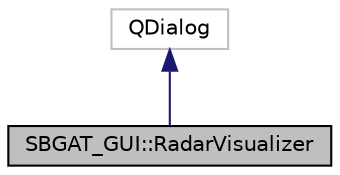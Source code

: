 digraph "SBGAT_GUI::RadarVisualizer"
{
 // LATEX_PDF_SIZE
  edge [fontname="Helvetica",fontsize="10",labelfontname="Helvetica",labelfontsize="10"];
  node [fontname="Helvetica",fontsize="10",shape=record];
  Node0 [label="SBGAT_GUI::RadarVisualizer",height=0.2,width=0.4,color="black", fillcolor="grey75", style="filled", fontcolor="black",tooltip="RadarVisualizer class defining a window where a user can visualize the radar images previously comput..."];
  Node1 -> Node0 [dir="back",color="midnightblue",fontsize="10",style="solid",fontname="Helvetica"];
  Node1 [label="QDialog",height=0.2,width=0.4,color="grey75", fillcolor="white", style="filled",tooltip=" "];
}

